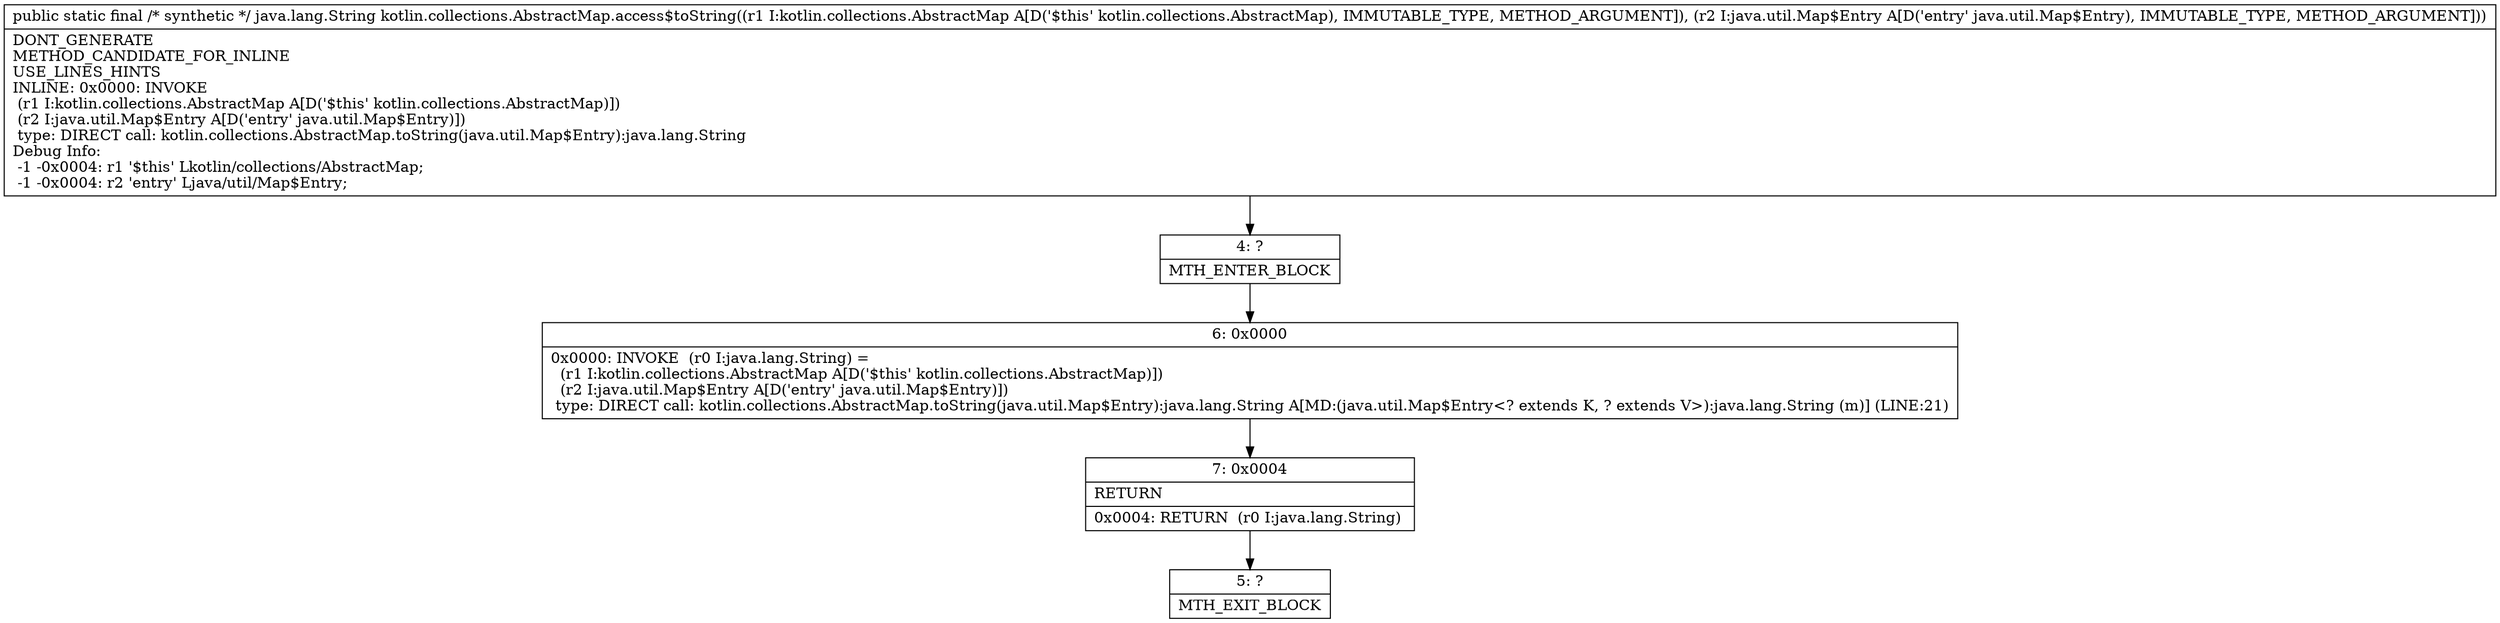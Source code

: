 digraph "CFG forkotlin.collections.AbstractMap.access$toString(Lkotlin\/collections\/AbstractMap;Ljava\/util\/Map$Entry;)Ljava\/lang\/String;" {
Node_4 [shape=record,label="{4\:\ ?|MTH_ENTER_BLOCK\l}"];
Node_6 [shape=record,label="{6\:\ 0x0000|0x0000: INVOKE  (r0 I:java.lang.String) = \l  (r1 I:kotlin.collections.AbstractMap A[D('$this' kotlin.collections.AbstractMap)])\l  (r2 I:java.util.Map$Entry A[D('entry' java.util.Map$Entry)])\l type: DIRECT call: kotlin.collections.AbstractMap.toString(java.util.Map$Entry):java.lang.String A[MD:(java.util.Map$Entry\<? extends K, ? extends V\>):java.lang.String (m)] (LINE:21)\l}"];
Node_7 [shape=record,label="{7\:\ 0x0004|RETURN\l|0x0004: RETURN  (r0 I:java.lang.String) \l}"];
Node_5 [shape=record,label="{5\:\ ?|MTH_EXIT_BLOCK\l}"];
MethodNode[shape=record,label="{public static final \/* synthetic *\/ java.lang.String kotlin.collections.AbstractMap.access$toString((r1 I:kotlin.collections.AbstractMap A[D('$this' kotlin.collections.AbstractMap), IMMUTABLE_TYPE, METHOD_ARGUMENT]), (r2 I:java.util.Map$Entry A[D('entry' java.util.Map$Entry), IMMUTABLE_TYPE, METHOD_ARGUMENT]))  | DONT_GENERATE\lMETHOD_CANDIDATE_FOR_INLINE\lUSE_LINES_HINTS\lINLINE: 0x0000: INVOKE  \l  (r1 I:kotlin.collections.AbstractMap A[D('$this' kotlin.collections.AbstractMap)])\l  (r2 I:java.util.Map$Entry A[D('entry' java.util.Map$Entry)])\l type: DIRECT call: kotlin.collections.AbstractMap.toString(java.util.Map$Entry):java.lang.String\lDebug Info:\l  \-1 \-0x0004: r1 '$this' Lkotlin\/collections\/AbstractMap;\l  \-1 \-0x0004: r2 'entry' Ljava\/util\/Map$Entry;\l}"];
MethodNode -> Node_4;Node_4 -> Node_6;
Node_6 -> Node_7;
Node_7 -> Node_5;
}

